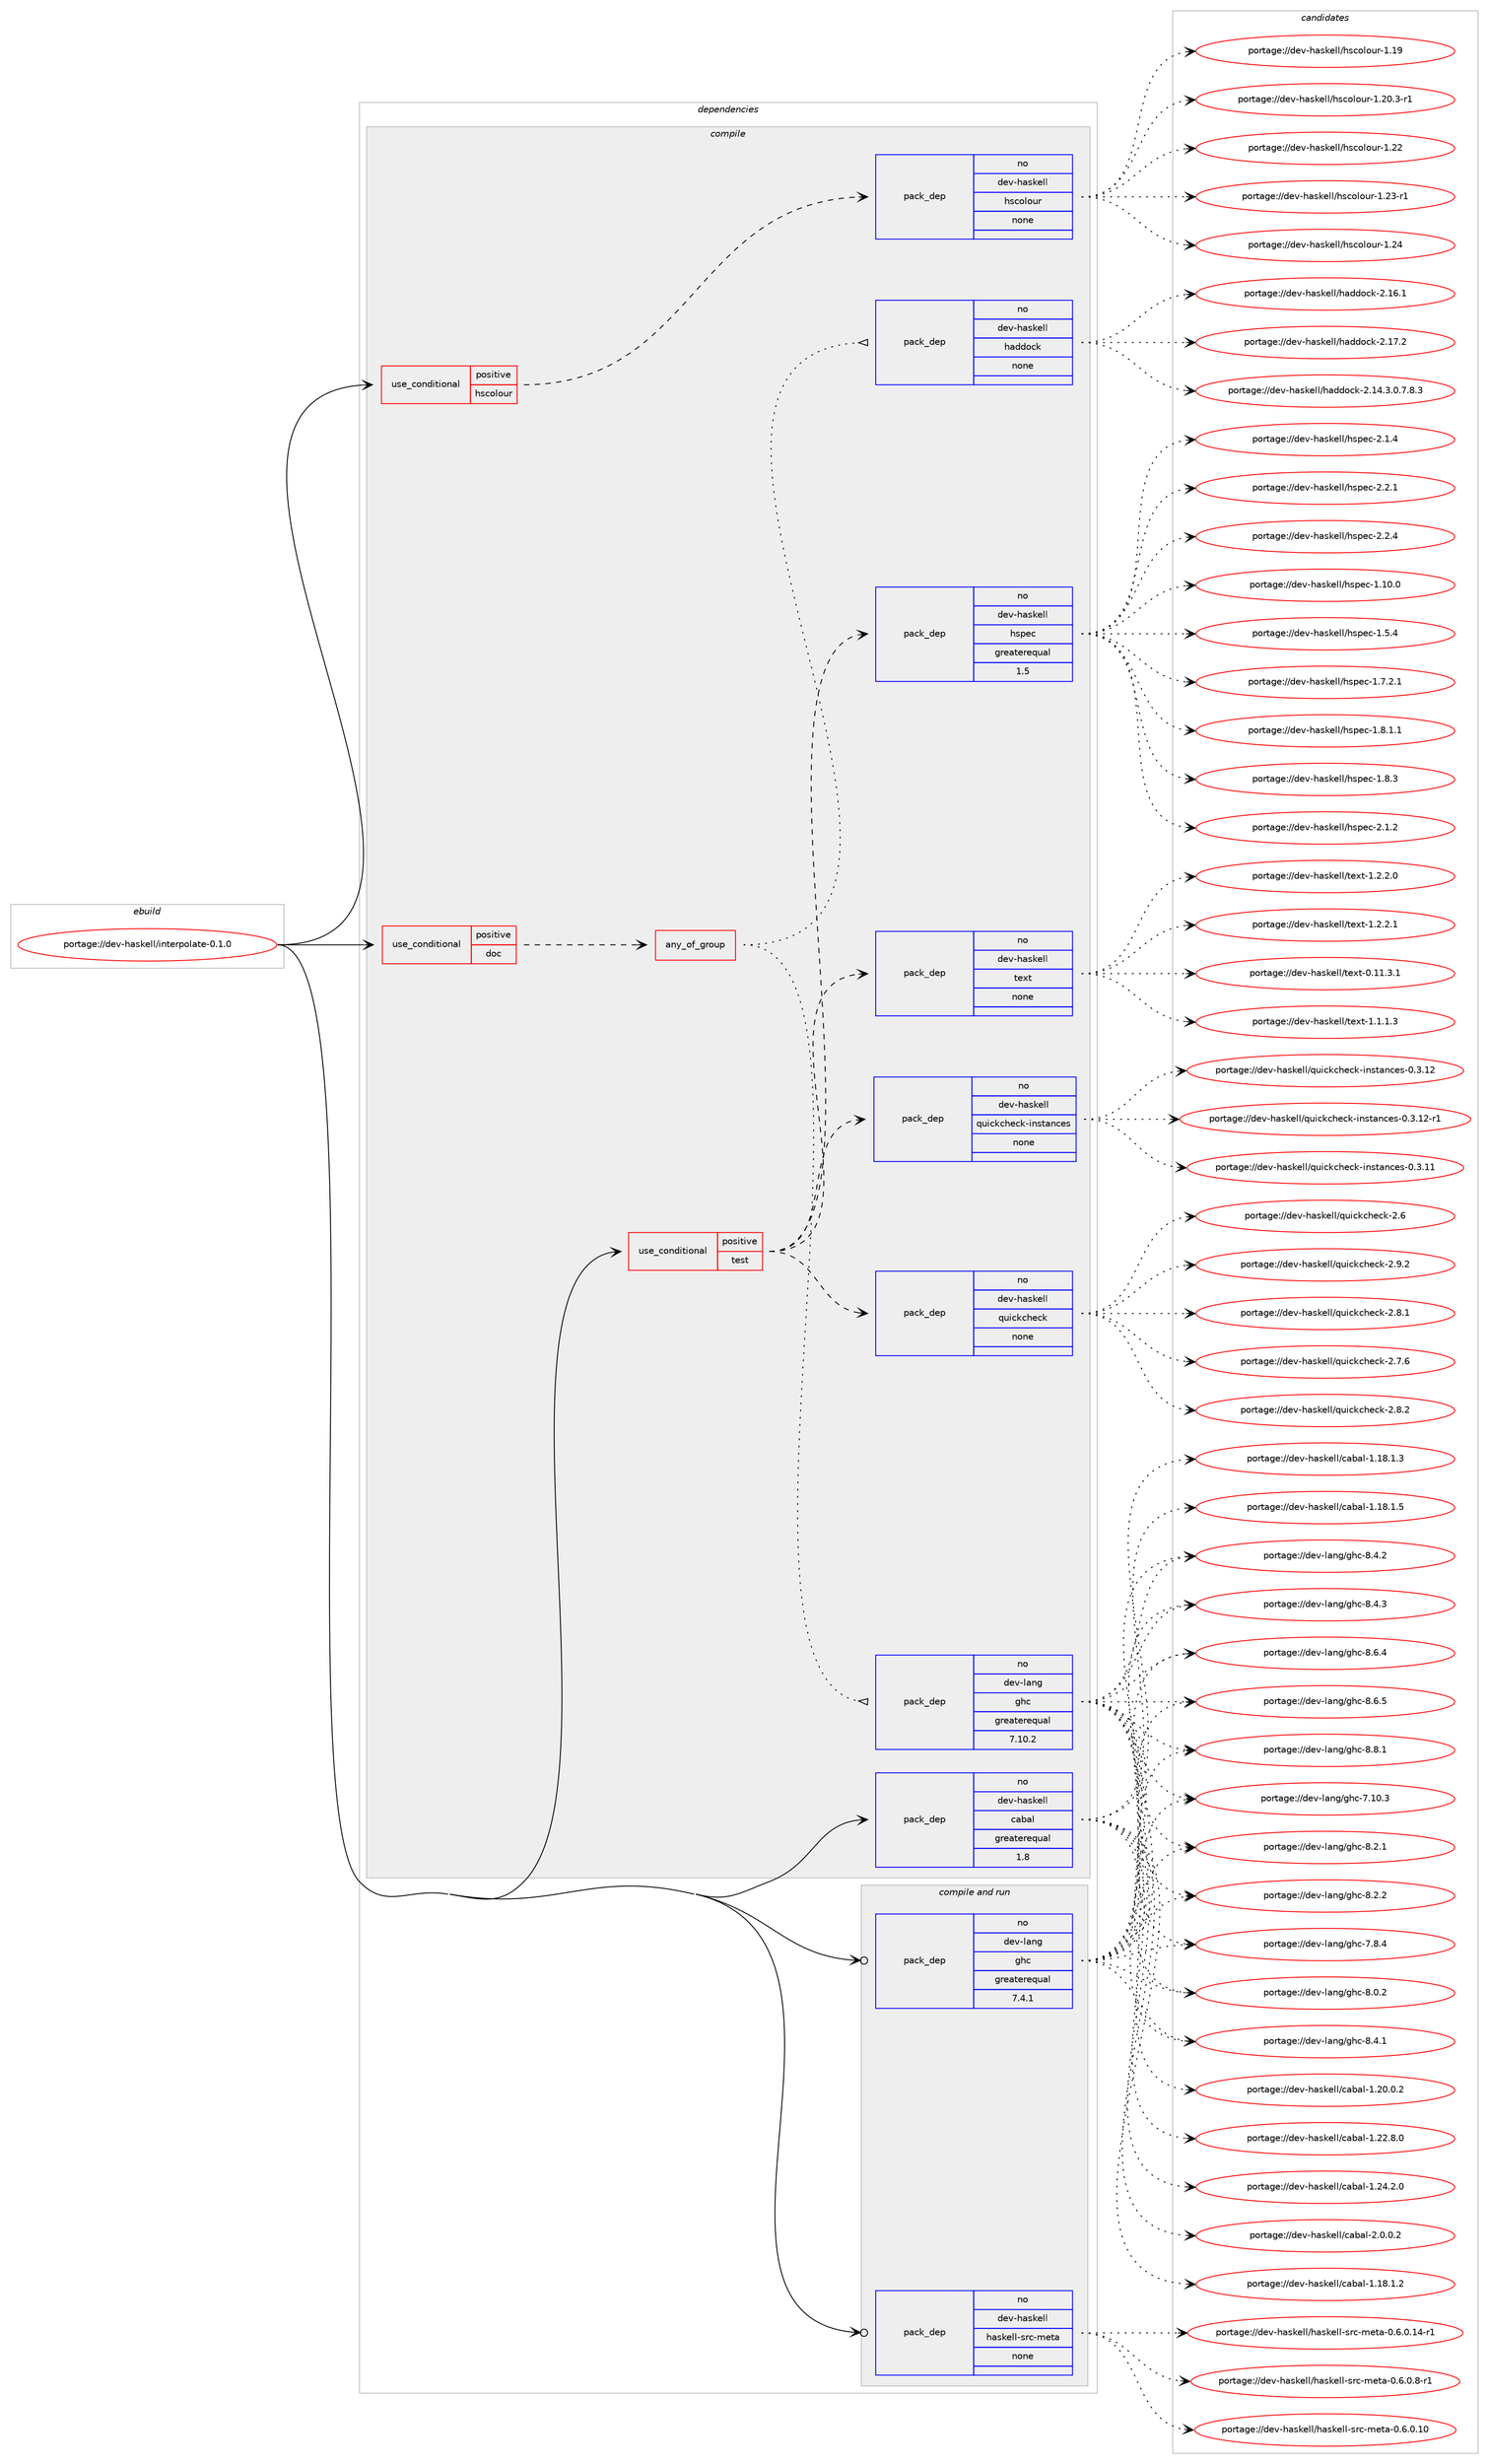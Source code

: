 digraph prolog {

# *************
# Graph options
# *************

newrank=true;
concentrate=true;
compound=true;
graph [rankdir=LR,fontname=Helvetica,fontsize=10,ranksep=1.5];#, ranksep=2.5, nodesep=0.2];
edge  [arrowhead=vee];
node  [fontname=Helvetica,fontsize=10];

# **********
# The ebuild
# **********

subgraph cluster_leftcol {
color=gray;
rank=same;
label=<<i>ebuild</i>>;
id [label="portage://dev-haskell/interpolate-0.1.0", color=red, width=4, href="../dev-haskell/interpolate-0.1.0.svg"];
}

# ****************
# The dependencies
# ****************

subgraph cluster_midcol {
color=gray;
label=<<i>dependencies</i>>;
subgraph cluster_compile {
fillcolor="#eeeeee";
style=filled;
label=<<i>compile</i>>;
subgraph cond15856 {
dependency72386 [label=<<TABLE BORDER="0" CELLBORDER="1" CELLSPACING="0" CELLPADDING="4"><TR><TD ROWSPAN="3" CELLPADDING="10">use_conditional</TD></TR><TR><TD>positive</TD></TR><TR><TD>doc</TD></TR></TABLE>>, shape=none, color=red];
subgraph any1930 {
dependency72387 [label=<<TABLE BORDER="0" CELLBORDER="1" CELLSPACING="0" CELLPADDING="4"><TR><TD CELLPADDING="10">any_of_group</TD></TR></TABLE>>, shape=none, color=red];subgraph pack54543 {
dependency72388 [label=<<TABLE BORDER="0" CELLBORDER="1" CELLSPACING="0" CELLPADDING="4" WIDTH="220"><TR><TD ROWSPAN="6" CELLPADDING="30">pack_dep</TD></TR><TR><TD WIDTH="110">no</TD></TR><TR><TD>dev-haskell</TD></TR><TR><TD>haddock</TD></TR><TR><TD>none</TD></TR><TR><TD></TD></TR></TABLE>>, shape=none, color=blue];
}
dependency72387:e -> dependency72388:w [weight=20,style="dotted",arrowhead="oinv"];
subgraph pack54544 {
dependency72389 [label=<<TABLE BORDER="0" CELLBORDER="1" CELLSPACING="0" CELLPADDING="4" WIDTH="220"><TR><TD ROWSPAN="6" CELLPADDING="30">pack_dep</TD></TR><TR><TD WIDTH="110">no</TD></TR><TR><TD>dev-lang</TD></TR><TR><TD>ghc</TD></TR><TR><TD>greaterequal</TD></TR><TR><TD>7.10.2</TD></TR></TABLE>>, shape=none, color=blue];
}
dependency72387:e -> dependency72389:w [weight=20,style="dotted",arrowhead="oinv"];
}
dependency72386:e -> dependency72387:w [weight=20,style="dashed",arrowhead="vee"];
}
id:e -> dependency72386:w [weight=20,style="solid",arrowhead="vee"];
subgraph cond15857 {
dependency72390 [label=<<TABLE BORDER="0" CELLBORDER="1" CELLSPACING="0" CELLPADDING="4"><TR><TD ROWSPAN="3" CELLPADDING="10">use_conditional</TD></TR><TR><TD>positive</TD></TR><TR><TD>hscolour</TD></TR></TABLE>>, shape=none, color=red];
subgraph pack54545 {
dependency72391 [label=<<TABLE BORDER="0" CELLBORDER="1" CELLSPACING="0" CELLPADDING="4" WIDTH="220"><TR><TD ROWSPAN="6" CELLPADDING="30">pack_dep</TD></TR><TR><TD WIDTH="110">no</TD></TR><TR><TD>dev-haskell</TD></TR><TR><TD>hscolour</TD></TR><TR><TD>none</TD></TR><TR><TD></TD></TR></TABLE>>, shape=none, color=blue];
}
dependency72390:e -> dependency72391:w [weight=20,style="dashed",arrowhead="vee"];
}
id:e -> dependency72390:w [weight=20,style="solid",arrowhead="vee"];
subgraph cond15858 {
dependency72392 [label=<<TABLE BORDER="0" CELLBORDER="1" CELLSPACING="0" CELLPADDING="4"><TR><TD ROWSPAN="3" CELLPADDING="10">use_conditional</TD></TR><TR><TD>positive</TD></TR><TR><TD>test</TD></TR></TABLE>>, shape=none, color=red];
subgraph pack54546 {
dependency72393 [label=<<TABLE BORDER="0" CELLBORDER="1" CELLSPACING="0" CELLPADDING="4" WIDTH="220"><TR><TD ROWSPAN="6" CELLPADDING="30">pack_dep</TD></TR><TR><TD WIDTH="110">no</TD></TR><TR><TD>dev-haskell</TD></TR><TR><TD>hspec</TD></TR><TR><TD>greaterequal</TD></TR><TR><TD>1.5</TD></TR></TABLE>>, shape=none, color=blue];
}
dependency72392:e -> dependency72393:w [weight=20,style="dashed",arrowhead="vee"];
subgraph pack54547 {
dependency72394 [label=<<TABLE BORDER="0" CELLBORDER="1" CELLSPACING="0" CELLPADDING="4" WIDTH="220"><TR><TD ROWSPAN="6" CELLPADDING="30">pack_dep</TD></TR><TR><TD WIDTH="110">no</TD></TR><TR><TD>dev-haskell</TD></TR><TR><TD>quickcheck</TD></TR><TR><TD>none</TD></TR><TR><TD></TD></TR></TABLE>>, shape=none, color=blue];
}
dependency72392:e -> dependency72394:w [weight=20,style="dashed",arrowhead="vee"];
subgraph pack54548 {
dependency72395 [label=<<TABLE BORDER="0" CELLBORDER="1" CELLSPACING="0" CELLPADDING="4" WIDTH="220"><TR><TD ROWSPAN="6" CELLPADDING="30">pack_dep</TD></TR><TR><TD WIDTH="110">no</TD></TR><TR><TD>dev-haskell</TD></TR><TR><TD>quickcheck-instances</TD></TR><TR><TD>none</TD></TR><TR><TD></TD></TR></TABLE>>, shape=none, color=blue];
}
dependency72392:e -> dependency72395:w [weight=20,style="dashed",arrowhead="vee"];
subgraph pack54549 {
dependency72396 [label=<<TABLE BORDER="0" CELLBORDER="1" CELLSPACING="0" CELLPADDING="4" WIDTH="220"><TR><TD ROWSPAN="6" CELLPADDING="30">pack_dep</TD></TR><TR><TD WIDTH="110">no</TD></TR><TR><TD>dev-haskell</TD></TR><TR><TD>text</TD></TR><TR><TD>none</TD></TR><TR><TD></TD></TR></TABLE>>, shape=none, color=blue];
}
dependency72392:e -> dependency72396:w [weight=20,style="dashed",arrowhead="vee"];
}
id:e -> dependency72392:w [weight=20,style="solid",arrowhead="vee"];
subgraph pack54550 {
dependency72397 [label=<<TABLE BORDER="0" CELLBORDER="1" CELLSPACING="0" CELLPADDING="4" WIDTH="220"><TR><TD ROWSPAN="6" CELLPADDING="30">pack_dep</TD></TR><TR><TD WIDTH="110">no</TD></TR><TR><TD>dev-haskell</TD></TR><TR><TD>cabal</TD></TR><TR><TD>greaterequal</TD></TR><TR><TD>1.8</TD></TR></TABLE>>, shape=none, color=blue];
}
id:e -> dependency72397:w [weight=20,style="solid",arrowhead="vee"];
}
subgraph cluster_compileandrun {
fillcolor="#eeeeee";
style=filled;
label=<<i>compile and run</i>>;
subgraph pack54551 {
dependency72398 [label=<<TABLE BORDER="0" CELLBORDER="1" CELLSPACING="0" CELLPADDING="4" WIDTH="220"><TR><TD ROWSPAN="6" CELLPADDING="30">pack_dep</TD></TR><TR><TD WIDTH="110">no</TD></TR><TR><TD>dev-haskell</TD></TR><TR><TD>haskell-src-meta</TD></TR><TR><TD>none</TD></TR><TR><TD></TD></TR></TABLE>>, shape=none, color=blue];
}
id:e -> dependency72398:w [weight=20,style="solid",arrowhead="odotvee"];
subgraph pack54552 {
dependency72399 [label=<<TABLE BORDER="0" CELLBORDER="1" CELLSPACING="0" CELLPADDING="4" WIDTH="220"><TR><TD ROWSPAN="6" CELLPADDING="30">pack_dep</TD></TR><TR><TD WIDTH="110">no</TD></TR><TR><TD>dev-lang</TD></TR><TR><TD>ghc</TD></TR><TR><TD>greaterequal</TD></TR><TR><TD>7.4.1</TD></TR></TABLE>>, shape=none, color=blue];
}
id:e -> dependency72399:w [weight=20,style="solid",arrowhead="odotvee"];
}
subgraph cluster_run {
fillcolor="#eeeeee";
style=filled;
label=<<i>run</i>>;
}
}

# **************
# The candidates
# **************

subgraph cluster_choices {
rank=same;
color=gray;
label=<<i>candidates</i>>;

subgraph choice54543 {
color=black;
nodesep=1;
choiceportage1001011184510497115107101108108471049710010011199107455046495246514648465546564651 [label="portage://dev-haskell/haddock-2.14.3.0.7.8.3", color=red, width=4,href="../dev-haskell/haddock-2.14.3.0.7.8.3.svg"];
choiceportage100101118451049711510710110810847104971001001119910745504649544649 [label="portage://dev-haskell/haddock-2.16.1", color=red, width=4,href="../dev-haskell/haddock-2.16.1.svg"];
choiceportage100101118451049711510710110810847104971001001119910745504649554650 [label="portage://dev-haskell/haddock-2.17.2", color=red, width=4,href="../dev-haskell/haddock-2.17.2.svg"];
dependency72388:e -> choiceportage1001011184510497115107101108108471049710010011199107455046495246514648465546564651:w [style=dotted,weight="100"];
dependency72388:e -> choiceportage100101118451049711510710110810847104971001001119910745504649544649:w [style=dotted,weight="100"];
dependency72388:e -> choiceportage100101118451049711510710110810847104971001001119910745504649554650:w [style=dotted,weight="100"];
}
subgraph choice54544 {
color=black;
nodesep=1;
choiceportage1001011184510897110103471031049945554649484651 [label="portage://dev-lang/ghc-7.10.3", color=red, width=4,href="../dev-lang/ghc-7.10.3.svg"];
choiceportage10010111845108971101034710310499455546564652 [label="portage://dev-lang/ghc-7.8.4", color=red, width=4,href="../dev-lang/ghc-7.8.4.svg"];
choiceportage10010111845108971101034710310499455646484650 [label="portage://dev-lang/ghc-8.0.2", color=red, width=4,href="../dev-lang/ghc-8.0.2.svg"];
choiceportage10010111845108971101034710310499455646504649 [label="portage://dev-lang/ghc-8.2.1", color=red, width=4,href="../dev-lang/ghc-8.2.1.svg"];
choiceportage10010111845108971101034710310499455646504650 [label="portage://dev-lang/ghc-8.2.2", color=red, width=4,href="../dev-lang/ghc-8.2.2.svg"];
choiceportage10010111845108971101034710310499455646524649 [label="portage://dev-lang/ghc-8.4.1", color=red, width=4,href="../dev-lang/ghc-8.4.1.svg"];
choiceportage10010111845108971101034710310499455646524650 [label="portage://dev-lang/ghc-8.4.2", color=red, width=4,href="../dev-lang/ghc-8.4.2.svg"];
choiceportage10010111845108971101034710310499455646524651 [label="portage://dev-lang/ghc-8.4.3", color=red, width=4,href="../dev-lang/ghc-8.4.3.svg"];
choiceportage10010111845108971101034710310499455646544652 [label="portage://dev-lang/ghc-8.6.4", color=red, width=4,href="../dev-lang/ghc-8.6.4.svg"];
choiceportage10010111845108971101034710310499455646544653 [label="portage://dev-lang/ghc-8.6.5", color=red, width=4,href="../dev-lang/ghc-8.6.5.svg"];
choiceportage10010111845108971101034710310499455646564649 [label="portage://dev-lang/ghc-8.8.1", color=red, width=4,href="../dev-lang/ghc-8.8.1.svg"];
dependency72389:e -> choiceportage1001011184510897110103471031049945554649484651:w [style=dotted,weight="100"];
dependency72389:e -> choiceportage10010111845108971101034710310499455546564652:w [style=dotted,weight="100"];
dependency72389:e -> choiceportage10010111845108971101034710310499455646484650:w [style=dotted,weight="100"];
dependency72389:e -> choiceportage10010111845108971101034710310499455646504649:w [style=dotted,weight="100"];
dependency72389:e -> choiceportage10010111845108971101034710310499455646504650:w [style=dotted,weight="100"];
dependency72389:e -> choiceportage10010111845108971101034710310499455646524649:w [style=dotted,weight="100"];
dependency72389:e -> choiceportage10010111845108971101034710310499455646524650:w [style=dotted,weight="100"];
dependency72389:e -> choiceportage10010111845108971101034710310499455646524651:w [style=dotted,weight="100"];
dependency72389:e -> choiceportage10010111845108971101034710310499455646544652:w [style=dotted,weight="100"];
dependency72389:e -> choiceportage10010111845108971101034710310499455646544653:w [style=dotted,weight="100"];
dependency72389:e -> choiceportage10010111845108971101034710310499455646564649:w [style=dotted,weight="100"];
}
subgraph choice54545 {
color=black;
nodesep=1;
choiceportage100101118451049711510710110810847104115991111081111171144549464957 [label="portage://dev-haskell/hscolour-1.19", color=red, width=4,href="../dev-haskell/hscolour-1.19.svg"];
choiceportage10010111845104971151071011081084710411599111108111117114454946504846514511449 [label="portage://dev-haskell/hscolour-1.20.3-r1", color=red, width=4,href="../dev-haskell/hscolour-1.20.3-r1.svg"];
choiceportage100101118451049711510710110810847104115991111081111171144549465050 [label="portage://dev-haskell/hscolour-1.22", color=red, width=4,href="../dev-haskell/hscolour-1.22.svg"];
choiceportage1001011184510497115107101108108471041159911110811111711445494650514511449 [label="portage://dev-haskell/hscolour-1.23-r1", color=red, width=4,href="../dev-haskell/hscolour-1.23-r1.svg"];
choiceportage100101118451049711510710110810847104115991111081111171144549465052 [label="portage://dev-haskell/hscolour-1.24", color=red, width=4,href="../dev-haskell/hscolour-1.24.svg"];
dependency72391:e -> choiceportage100101118451049711510710110810847104115991111081111171144549464957:w [style=dotted,weight="100"];
dependency72391:e -> choiceportage10010111845104971151071011081084710411599111108111117114454946504846514511449:w [style=dotted,weight="100"];
dependency72391:e -> choiceportage100101118451049711510710110810847104115991111081111171144549465050:w [style=dotted,weight="100"];
dependency72391:e -> choiceportage1001011184510497115107101108108471041159911110811111711445494650514511449:w [style=dotted,weight="100"];
dependency72391:e -> choiceportage100101118451049711510710110810847104115991111081111171144549465052:w [style=dotted,weight="100"];
}
subgraph choice54546 {
color=black;
nodesep=1;
choiceportage1001011184510497115107101108108471041151121019945494649484648 [label="portage://dev-haskell/hspec-1.10.0", color=red, width=4,href="../dev-haskell/hspec-1.10.0.svg"];
choiceportage10010111845104971151071011081084710411511210199454946534652 [label="portage://dev-haskell/hspec-1.5.4", color=red, width=4,href="../dev-haskell/hspec-1.5.4.svg"];
choiceportage100101118451049711510710110810847104115112101994549465546504649 [label="portage://dev-haskell/hspec-1.7.2.1", color=red, width=4,href="../dev-haskell/hspec-1.7.2.1.svg"];
choiceportage100101118451049711510710110810847104115112101994549465646494649 [label="portage://dev-haskell/hspec-1.8.1.1", color=red, width=4,href="../dev-haskell/hspec-1.8.1.1.svg"];
choiceportage10010111845104971151071011081084710411511210199454946564651 [label="portage://dev-haskell/hspec-1.8.3", color=red, width=4,href="../dev-haskell/hspec-1.8.3.svg"];
choiceportage10010111845104971151071011081084710411511210199455046494650 [label="portage://dev-haskell/hspec-2.1.2", color=red, width=4,href="../dev-haskell/hspec-2.1.2.svg"];
choiceportage10010111845104971151071011081084710411511210199455046494652 [label="portage://dev-haskell/hspec-2.1.4", color=red, width=4,href="../dev-haskell/hspec-2.1.4.svg"];
choiceportage10010111845104971151071011081084710411511210199455046504649 [label="portage://dev-haskell/hspec-2.2.1", color=red, width=4,href="../dev-haskell/hspec-2.2.1.svg"];
choiceportage10010111845104971151071011081084710411511210199455046504652 [label="portage://dev-haskell/hspec-2.2.4", color=red, width=4,href="../dev-haskell/hspec-2.2.4.svg"];
dependency72393:e -> choiceportage1001011184510497115107101108108471041151121019945494649484648:w [style=dotted,weight="100"];
dependency72393:e -> choiceportage10010111845104971151071011081084710411511210199454946534652:w [style=dotted,weight="100"];
dependency72393:e -> choiceportage100101118451049711510710110810847104115112101994549465546504649:w [style=dotted,weight="100"];
dependency72393:e -> choiceportage100101118451049711510710110810847104115112101994549465646494649:w [style=dotted,weight="100"];
dependency72393:e -> choiceportage10010111845104971151071011081084710411511210199454946564651:w [style=dotted,weight="100"];
dependency72393:e -> choiceportage10010111845104971151071011081084710411511210199455046494650:w [style=dotted,weight="100"];
dependency72393:e -> choiceportage10010111845104971151071011081084710411511210199455046494652:w [style=dotted,weight="100"];
dependency72393:e -> choiceportage10010111845104971151071011081084710411511210199455046504649:w [style=dotted,weight="100"];
dependency72393:e -> choiceportage10010111845104971151071011081084710411511210199455046504652:w [style=dotted,weight="100"];
}
subgraph choice54547 {
color=black;
nodesep=1;
choiceportage10010111845104971151071011081084711311710599107991041019910745504654 [label="portage://dev-haskell/quickcheck-2.6", color=red, width=4,href="../dev-haskell/quickcheck-2.6.svg"];
choiceportage100101118451049711510710110810847113117105991079910410199107455046554654 [label="portage://dev-haskell/quickcheck-2.7.6", color=red, width=4,href="../dev-haskell/quickcheck-2.7.6.svg"];
choiceportage100101118451049711510710110810847113117105991079910410199107455046564649 [label="portage://dev-haskell/quickcheck-2.8.1", color=red, width=4,href="../dev-haskell/quickcheck-2.8.1.svg"];
choiceportage100101118451049711510710110810847113117105991079910410199107455046564650 [label="portage://dev-haskell/quickcheck-2.8.2", color=red, width=4,href="../dev-haskell/quickcheck-2.8.2.svg"];
choiceportage100101118451049711510710110810847113117105991079910410199107455046574650 [label="portage://dev-haskell/quickcheck-2.9.2", color=red, width=4,href="../dev-haskell/quickcheck-2.9.2.svg"];
dependency72394:e -> choiceportage10010111845104971151071011081084711311710599107991041019910745504654:w [style=dotted,weight="100"];
dependency72394:e -> choiceportage100101118451049711510710110810847113117105991079910410199107455046554654:w [style=dotted,weight="100"];
dependency72394:e -> choiceportage100101118451049711510710110810847113117105991079910410199107455046564649:w [style=dotted,weight="100"];
dependency72394:e -> choiceportage100101118451049711510710110810847113117105991079910410199107455046564650:w [style=dotted,weight="100"];
dependency72394:e -> choiceportage100101118451049711510710110810847113117105991079910410199107455046574650:w [style=dotted,weight="100"];
}
subgraph choice54548 {
color=black;
nodesep=1;
choiceportage10010111845104971151071011081084711311710599107991041019910745105110115116971109910111545484651464949 [label="portage://dev-haskell/quickcheck-instances-0.3.11", color=red, width=4,href="../dev-haskell/quickcheck-instances-0.3.11.svg"];
choiceportage10010111845104971151071011081084711311710599107991041019910745105110115116971109910111545484651464950 [label="portage://dev-haskell/quickcheck-instances-0.3.12", color=red, width=4,href="../dev-haskell/quickcheck-instances-0.3.12.svg"];
choiceportage100101118451049711510710110810847113117105991079910410199107451051101151169711099101115454846514649504511449 [label="portage://dev-haskell/quickcheck-instances-0.3.12-r1", color=red, width=4,href="../dev-haskell/quickcheck-instances-0.3.12-r1.svg"];
dependency72395:e -> choiceportage10010111845104971151071011081084711311710599107991041019910745105110115116971109910111545484651464949:w [style=dotted,weight="100"];
dependency72395:e -> choiceportage10010111845104971151071011081084711311710599107991041019910745105110115116971109910111545484651464950:w [style=dotted,weight="100"];
dependency72395:e -> choiceportage100101118451049711510710110810847113117105991079910410199107451051101151169711099101115454846514649504511449:w [style=dotted,weight="100"];
}
subgraph choice54549 {
color=black;
nodesep=1;
choiceportage100101118451049711510710110810847116101120116454846494946514649 [label="portage://dev-haskell/text-0.11.3.1", color=red, width=4,href="../dev-haskell/text-0.11.3.1.svg"];
choiceportage1001011184510497115107101108108471161011201164549464946494651 [label="portage://dev-haskell/text-1.1.1.3", color=red, width=4,href="../dev-haskell/text-1.1.1.3.svg"];
choiceportage1001011184510497115107101108108471161011201164549465046504648 [label="portage://dev-haskell/text-1.2.2.0", color=red, width=4,href="../dev-haskell/text-1.2.2.0.svg"];
choiceportage1001011184510497115107101108108471161011201164549465046504649 [label="portage://dev-haskell/text-1.2.2.1", color=red, width=4,href="../dev-haskell/text-1.2.2.1.svg"];
dependency72396:e -> choiceportage100101118451049711510710110810847116101120116454846494946514649:w [style=dotted,weight="100"];
dependency72396:e -> choiceportage1001011184510497115107101108108471161011201164549464946494651:w [style=dotted,weight="100"];
dependency72396:e -> choiceportage1001011184510497115107101108108471161011201164549465046504648:w [style=dotted,weight="100"];
dependency72396:e -> choiceportage1001011184510497115107101108108471161011201164549465046504649:w [style=dotted,weight="100"];
}
subgraph choice54550 {
color=black;
nodesep=1;
choiceportage10010111845104971151071011081084799979897108454946495646494650 [label="portage://dev-haskell/cabal-1.18.1.2", color=red, width=4,href="../dev-haskell/cabal-1.18.1.2.svg"];
choiceportage10010111845104971151071011081084799979897108454946495646494651 [label="portage://dev-haskell/cabal-1.18.1.3", color=red, width=4,href="../dev-haskell/cabal-1.18.1.3.svg"];
choiceportage10010111845104971151071011081084799979897108454946495646494653 [label="portage://dev-haskell/cabal-1.18.1.5", color=red, width=4,href="../dev-haskell/cabal-1.18.1.5.svg"];
choiceportage10010111845104971151071011081084799979897108454946504846484650 [label="portage://dev-haskell/cabal-1.20.0.2", color=red, width=4,href="../dev-haskell/cabal-1.20.0.2.svg"];
choiceportage10010111845104971151071011081084799979897108454946505046564648 [label="portage://dev-haskell/cabal-1.22.8.0", color=red, width=4,href="../dev-haskell/cabal-1.22.8.0.svg"];
choiceportage10010111845104971151071011081084799979897108454946505246504648 [label="portage://dev-haskell/cabal-1.24.2.0", color=red, width=4,href="../dev-haskell/cabal-1.24.2.0.svg"];
choiceportage100101118451049711510710110810847999798971084550464846484650 [label="portage://dev-haskell/cabal-2.0.0.2", color=red, width=4,href="../dev-haskell/cabal-2.0.0.2.svg"];
dependency72397:e -> choiceportage10010111845104971151071011081084799979897108454946495646494650:w [style=dotted,weight="100"];
dependency72397:e -> choiceportage10010111845104971151071011081084799979897108454946495646494651:w [style=dotted,weight="100"];
dependency72397:e -> choiceportage10010111845104971151071011081084799979897108454946495646494653:w [style=dotted,weight="100"];
dependency72397:e -> choiceportage10010111845104971151071011081084799979897108454946504846484650:w [style=dotted,weight="100"];
dependency72397:e -> choiceportage10010111845104971151071011081084799979897108454946505046564648:w [style=dotted,weight="100"];
dependency72397:e -> choiceportage10010111845104971151071011081084799979897108454946505246504648:w [style=dotted,weight="100"];
dependency72397:e -> choiceportage100101118451049711510710110810847999798971084550464846484650:w [style=dotted,weight="100"];
}
subgraph choice54551 {
color=black;
nodesep=1;
choiceportage1001011184510497115107101108108471049711510710110810845115114994510910111697454846544648464948 [label="portage://dev-haskell/haskell-src-meta-0.6.0.10", color=red, width=4,href="../dev-haskell/haskell-src-meta-0.6.0.10.svg"];
choiceportage10010111845104971151071011081084710497115107101108108451151149945109101116974548465446484649524511449 [label="portage://dev-haskell/haskell-src-meta-0.6.0.14-r1", color=red, width=4,href="../dev-haskell/haskell-src-meta-0.6.0.14-r1.svg"];
choiceportage100101118451049711510710110810847104971151071011081084511511499451091011169745484654464846564511449 [label="portage://dev-haskell/haskell-src-meta-0.6.0.8-r1", color=red, width=4,href="../dev-haskell/haskell-src-meta-0.6.0.8-r1.svg"];
dependency72398:e -> choiceportage1001011184510497115107101108108471049711510710110810845115114994510910111697454846544648464948:w [style=dotted,weight="100"];
dependency72398:e -> choiceportage10010111845104971151071011081084710497115107101108108451151149945109101116974548465446484649524511449:w [style=dotted,weight="100"];
dependency72398:e -> choiceportage100101118451049711510710110810847104971151071011081084511511499451091011169745484654464846564511449:w [style=dotted,weight="100"];
}
subgraph choice54552 {
color=black;
nodesep=1;
choiceportage1001011184510897110103471031049945554649484651 [label="portage://dev-lang/ghc-7.10.3", color=red, width=4,href="../dev-lang/ghc-7.10.3.svg"];
choiceportage10010111845108971101034710310499455546564652 [label="portage://dev-lang/ghc-7.8.4", color=red, width=4,href="../dev-lang/ghc-7.8.4.svg"];
choiceportage10010111845108971101034710310499455646484650 [label="portage://dev-lang/ghc-8.0.2", color=red, width=4,href="../dev-lang/ghc-8.0.2.svg"];
choiceportage10010111845108971101034710310499455646504649 [label="portage://dev-lang/ghc-8.2.1", color=red, width=4,href="../dev-lang/ghc-8.2.1.svg"];
choiceportage10010111845108971101034710310499455646504650 [label="portage://dev-lang/ghc-8.2.2", color=red, width=4,href="../dev-lang/ghc-8.2.2.svg"];
choiceportage10010111845108971101034710310499455646524649 [label="portage://dev-lang/ghc-8.4.1", color=red, width=4,href="../dev-lang/ghc-8.4.1.svg"];
choiceportage10010111845108971101034710310499455646524650 [label="portage://dev-lang/ghc-8.4.2", color=red, width=4,href="../dev-lang/ghc-8.4.2.svg"];
choiceportage10010111845108971101034710310499455646524651 [label="portage://dev-lang/ghc-8.4.3", color=red, width=4,href="../dev-lang/ghc-8.4.3.svg"];
choiceportage10010111845108971101034710310499455646544652 [label="portage://dev-lang/ghc-8.6.4", color=red, width=4,href="../dev-lang/ghc-8.6.4.svg"];
choiceportage10010111845108971101034710310499455646544653 [label="portage://dev-lang/ghc-8.6.5", color=red, width=4,href="../dev-lang/ghc-8.6.5.svg"];
choiceportage10010111845108971101034710310499455646564649 [label="portage://dev-lang/ghc-8.8.1", color=red, width=4,href="../dev-lang/ghc-8.8.1.svg"];
dependency72399:e -> choiceportage1001011184510897110103471031049945554649484651:w [style=dotted,weight="100"];
dependency72399:e -> choiceportage10010111845108971101034710310499455546564652:w [style=dotted,weight="100"];
dependency72399:e -> choiceportage10010111845108971101034710310499455646484650:w [style=dotted,weight="100"];
dependency72399:e -> choiceportage10010111845108971101034710310499455646504649:w [style=dotted,weight="100"];
dependency72399:e -> choiceportage10010111845108971101034710310499455646504650:w [style=dotted,weight="100"];
dependency72399:e -> choiceportage10010111845108971101034710310499455646524649:w [style=dotted,weight="100"];
dependency72399:e -> choiceportage10010111845108971101034710310499455646524650:w [style=dotted,weight="100"];
dependency72399:e -> choiceportage10010111845108971101034710310499455646524651:w [style=dotted,weight="100"];
dependency72399:e -> choiceportage10010111845108971101034710310499455646544652:w [style=dotted,weight="100"];
dependency72399:e -> choiceportage10010111845108971101034710310499455646544653:w [style=dotted,weight="100"];
dependency72399:e -> choiceportage10010111845108971101034710310499455646564649:w [style=dotted,weight="100"];
}
}

}
